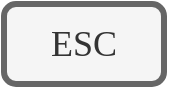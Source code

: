 <mxfile>
    <diagram id="KxctgfbO1AO--ay-DBwz" name="Page-1">
        <mxGraphModel dx="725" dy="434" grid="1" gridSize="10" guides="1" tooltips="1" connect="1" arrows="1" fold="1" page="1" pageScale="1" pageWidth="1100" pageHeight="850" math="0" shadow="0">
            <root>
                <mxCell id="0"/>
                <mxCell id="1" parent="0"/>
                <mxCell id="2" value="ESC" style="rounded=1;whiteSpace=wrap;html=1;fontFamily=Verdana;fontSize=18;fillColor=#f5f5f5;fontColor=#333333;strokeColor=#666666;strokeWidth=3;" vertex="1" parent="1">
                    <mxGeometry x="120" y="80" width="80" height="40" as="geometry"/>
                </mxCell>
            </root>
        </mxGraphModel>
    </diagram>
</mxfile>